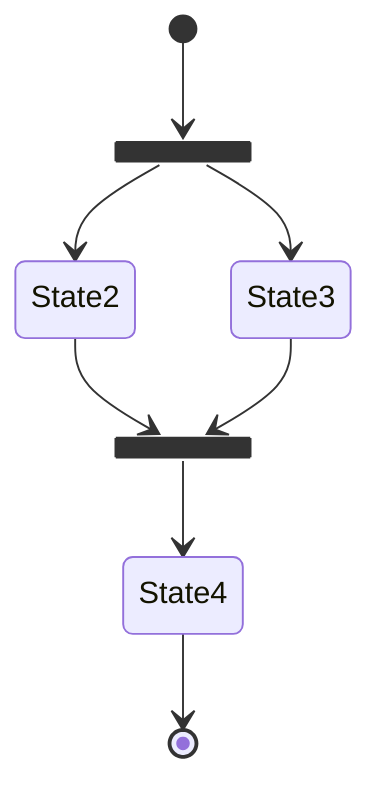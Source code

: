 stateDiagram-v2
    state fork_state <<fork>>
    [*] --> fork_state
    fork_state --> State2
    fork_state --> State3

    state join_state <<join>>
    State2 --> join_state
    State3 --> join_state
    join_state --> State4
    State4 --> [*]